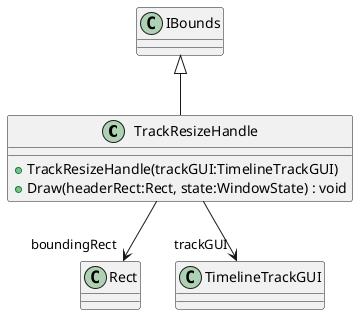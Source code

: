 @startuml
class TrackResizeHandle {
    + TrackResizeHandle(trackGUI:TimelineTrackGUI)
    + Draw(headerRect:Rect, state:WindowState) : void
}
IBounds <|-- TrackResizeHandle
TrackResizeHandle --> "boundingRect" Rect
TrackResizeHandle --> "trackGUI" TimelineTrackGUI
@enduml
